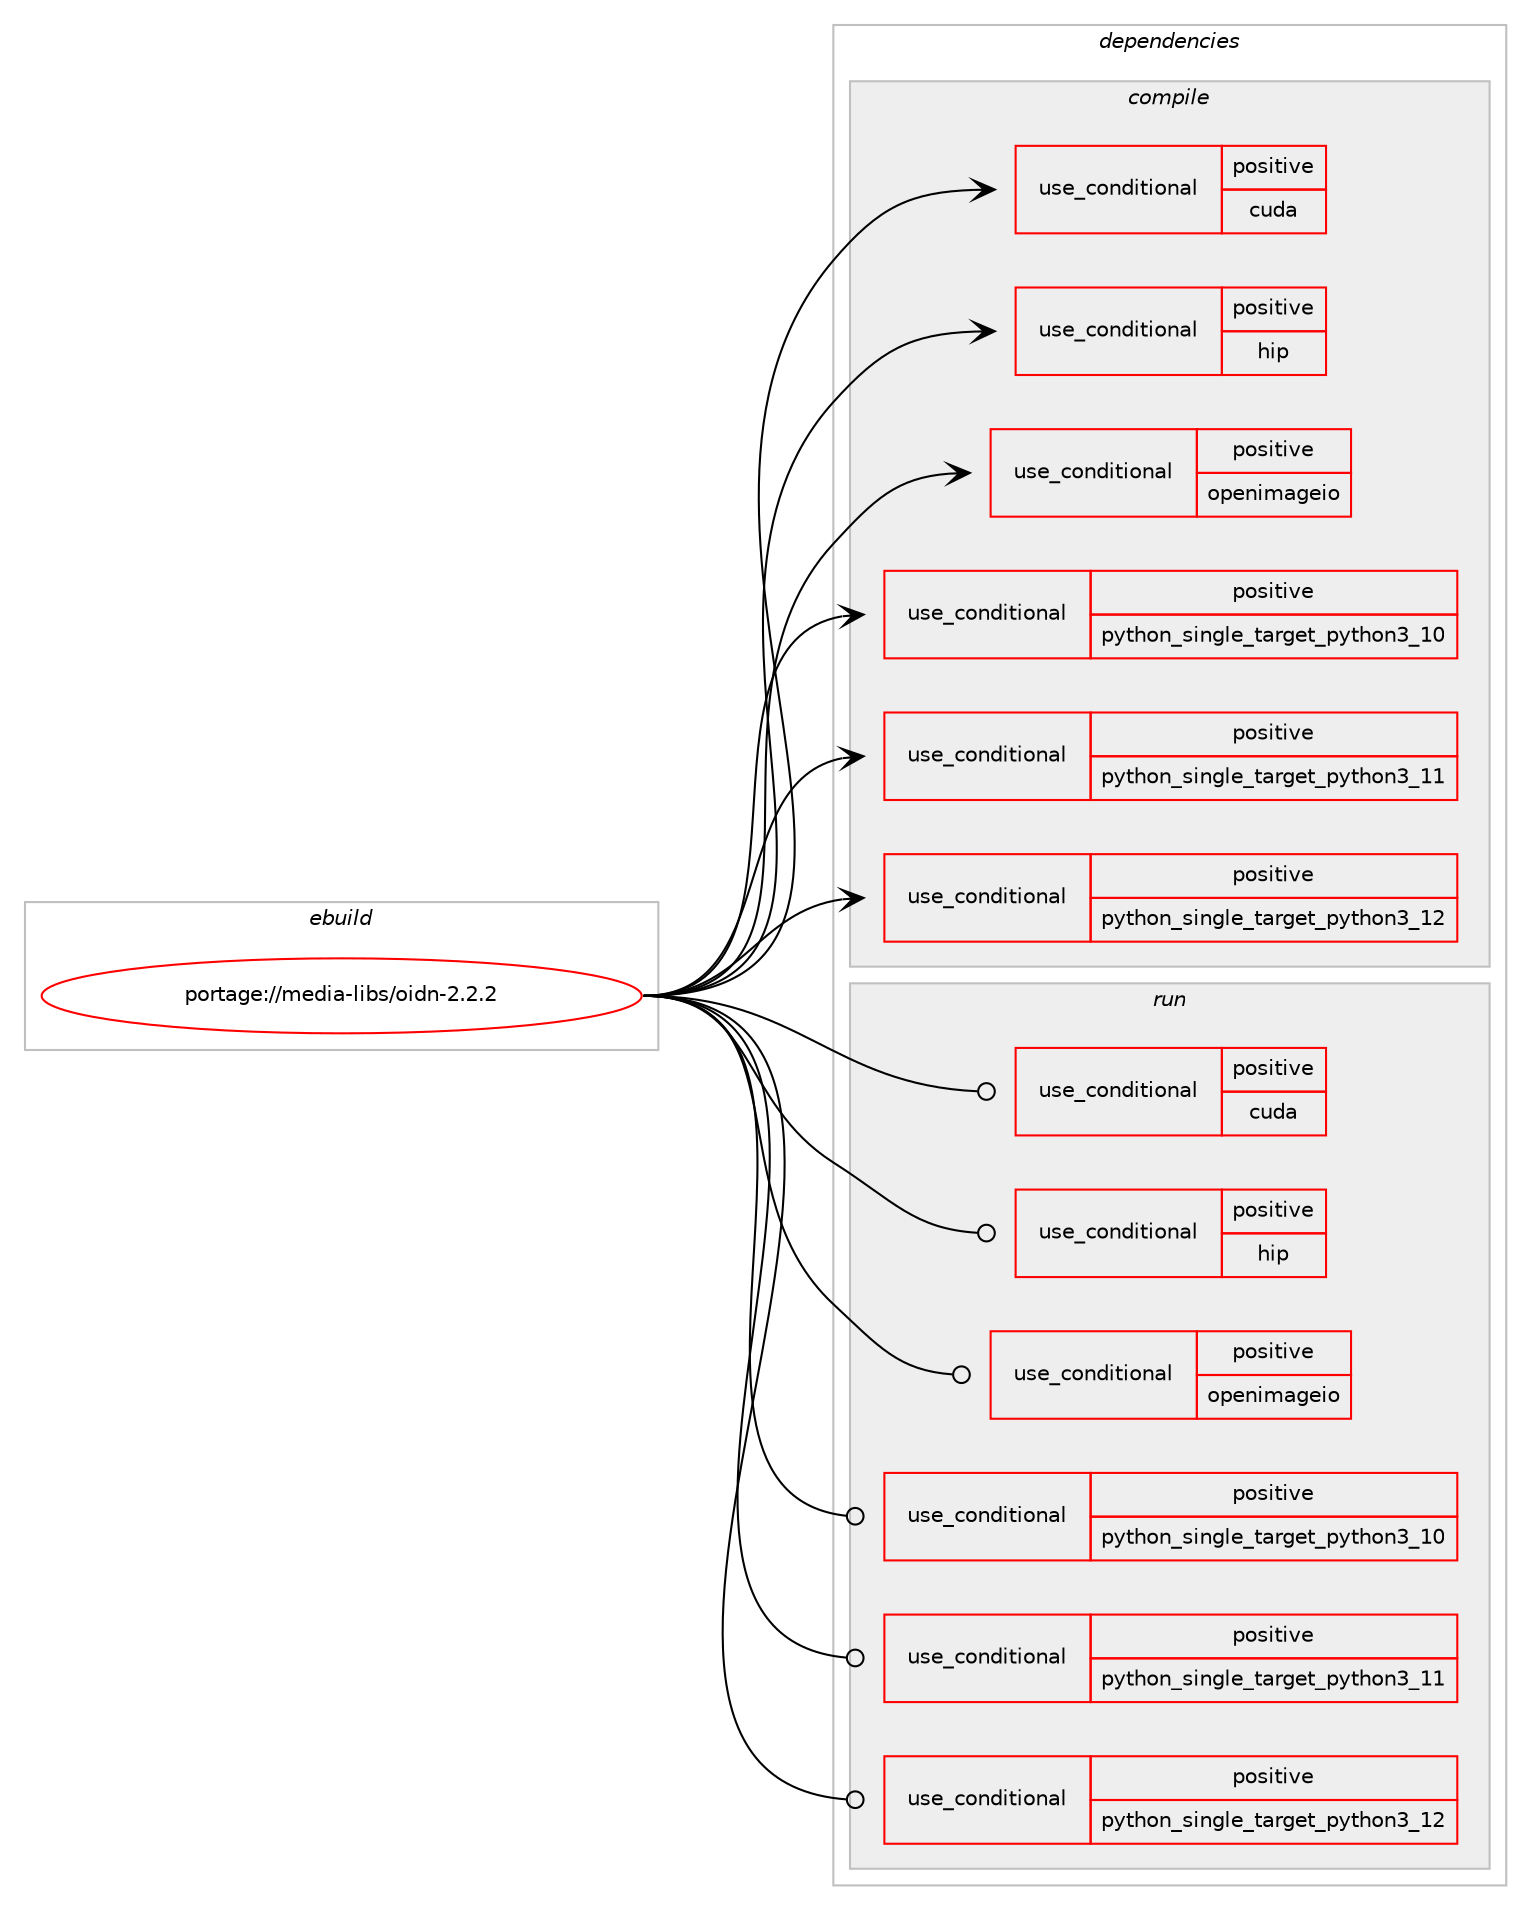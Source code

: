 digraph prolog {

# *************
# Graph options
# *************

newrank=true;
concentrate=true;
compound=true;
graph [rankdir=LR,fontname=Helvetica,fontsize=10,ranksep=1.5];#, ranksep=2.5, nodesep=0.2];
edge  [arrowhead=vee];
node  [fontname=Helvetica,fontsize=10];

# **********
# The ebuild
# **********

subgraph cluster_leftcol {
color=gray;
rank=same;
label=<<i>ebuild</i>>;
id [label="portage://media-libs/oidn-2.2.2", color=red, width=4, href="../media-libs/oidn-2.2.2.svg"];
}

# ****************
# The dependencies
# ****************

subgraph cluster_midcol {
color=gray;
label=<<i>dependencies</i>>;
subgraph cluster_compile {
fillcolor="#eeeeee";
style=filled;
label=<<i>compile</i>>;
subgraph cond75068 {
dependency157750 [label=<<TABLE BORDER="0" CELLBORDER="1" CELLSPACING="0" CELLPADDING="4"><TR><TD ROWSPAN="3" CELLPADDING="10">use_conditional</TD></TR><TR><TD>positive</TD></TR><TR><TD>cuda</TD></TR></TABLE>>, shape=none, color=red];
# *** BEGIN UNKNOWN DEPENDENCY TYPE (TODO) ***
# dependency157750 -> package_dependency(portage://media-libs/oidn-2.2.2,install,no,dev-util,nvidia-cuda-toolkit,none,[,,],[],[])
# *** END UNKNOWN DEPENDENCY TYPE (TODO) ***

}
id:e -> dependency157750:w [weight=20,style="solid",arrowhead="vee"];
subgraph cond75069 {
dependency157751 [label=<<TABLE BORDER="0" CELLBORDER="1" CELLSPACING="0" CELLPADDING="4"><TR><TD ROWSPAN="3" CELLPADDING="10">use_conditional</TD></TR><TR><TD>positive</TD></TR><TR><TD>hip</TD></TR></TABLE>>, shape=none, color=red];
# *** BEGIN UNKNOWN DEPENDENCY TYPE (TODO) ***
# dependency157751 -> package_dependency(portage://media-libs/oidn-2.2.2,install,no,dev-util,hip,none,[,,],[],[])
# *** END UNKNOWN DEPENDENCY TYPE (TODO) ***

}
id:e -> dependency157751:w [weight=20,style="solid",arrowhead="vee"];
subgraph cond75070 {
dependency157752 [label=<<TABLE BORDER="0" CELLBORDER="1" CELLSPACING="0" CELLPADDING="4"><TR><TD ROWSPAN="3" CELLPADDING="10">use_conditional</TD></TR><TR><TD>positive</TD></TR><TR><TD>openimageio</TD></TR></TABLE>>, shape=none, color=red];
# *** BEGIN UNKNOWN DEPENDENCY TYPE (TODO) ***
# dependency157752 -> package_dependency(portage://media-libs/oidn-2.2.2,install,no,media-libs,openimageio,none,[,,],any_same_slot,[])
# *** END UNKNOWN DEPENDENCY TYPE (TODO) ***

}
id:e -> dependency157752:w [weight=20,style="solid",arrowhead="vee"];
subgraph cond75071 {
dependency157753 [label=<<TABLE BORDER="0" CELLBORDER="1" CELLSPACING="0" CELLPADDING="4"><TR><TD ROWSPAN="3" CELLPADDING="10">use_conditional</TD></TR><TR><TD>positive</TD></TR><TR><TD>python_single_target_python3_10</TD></TR></TABLE>>, shape=none, color=red];
# *** BEGIN UNKNOWN DEPENDENCY TYPE (TODO) ***
# dependency157753 -> package_dependency(portage://media-libs/oidn-2.2.2,install,no,dev-lang,python,none,[,,],[slot(3.10)],[])
# *** END UNKNOWN DEPENDENCY TYPE (TODO) ***

}
id:e -> dependency157753:w [weight=20,style="solid",arrowhead="vee"];
subgraph cond75072 {
dependency157754 [label=<<TABLE BORDER="0" CELLBORDER="1" CELLSPACING="0" CELLPADDING="4"><TR><TD ROWSPAN="3" CELLPADDING="10">use_conditional</TD></TR><TR><TD>positive</TD></TR><TR><TD>python_single_target_python3_11</TD></TR></TABLE>>, shape=none, color=red];
# *** BEGIN UNKNOWN DEPENDENCY TYPE (TODO) ***
# dependency157754 -> package_dependency(portage://media-libs/oidn-2.2.2,install,no,dev-lang,python,none,[,,],[slot(3.11)],[])
# *** END UNKNOWN DEPENDENCY TYPE (TODO) ***

}
id:e -> dependency157754:w [weight=20,style="solid",arrowhead="vee"];
subgraph cond75073 {
dependency157755 [label=<<TABLE BORDER="0" CELLBORDER="1" CELLSPACING="0" CELLPADDING="4"><TR><TD ROWSPAN="3" CELLPADDING="10">use_conditional</TD></TR><TR><TD>positive</TD></TR><TR><TD>python_single_target_python3_12</TD></TR></TABLE>>, shape=none, color=red];
# *** BEGIN UNKNOWN DEPENDENCY TYPE (TODO) ***
# dependency157755 -> package_dependency(portage://media-libs/oidn-2.2.2,install,no,dev-lang,python,none,[,,],[slot(3.12)],[])
# *** END UNKNOWN DEPENDENCY TYPE (TODO) ***

}
id:e -> dependency157755:w [weight=20,style="solid",arrowhead="vee"];
# *** BEGIN UNKNOWN DEPENDENCY TYPE (TODO) ***
# id -> package_dependency(portage://media-libs/oidn-2.2.2,install,no,dev-cpp,tbb,none,[,,],any_same_slot,[])
# *** END UNKNOWN DEPENDENCY TYPE (TODO) ***

# *** BEGIN UNKNOWN DEPENDENCY TYPE (TODO) ***
# id -> package_dependency(portage://media-libs/oidn-2.2.2,install,no,dev-lang,ispc,none,[,,],[],[])
# *** END UNKNOWN DEPENDENCY TYPE (TODO) ***

}
subgraph cluster_compileandrun {
fillcolor="#eeeeee";
style=filled;
label=<<i>compile and run</i>>;
}
subgraph cluster_run {
fillcolor="#eeeeee";
style=filled;
label=<<i>run</i>>;
subgraph cond75074 {
dependency157756 [label=<<TABLE BORDER="0" CELLBORDER="1" CELLSPACING="0" CELLPADDING="4"><TR><TD ROWSPAN="3" CELLPADDING="10">use_conditional</TD></TR><TR><TD>positive</TD></TR><TR><TD>cuda</TD></TR></TABLE>>, shape=none, color=red];
# *** BEGIN UNKNOWN DEPENDENCY TYPE (TODO) ***
# dependency157756 -> package_dependency(portage://media-libs/oidn-2.2.2,run,no,dev-util,nvidia-cuda-toolkit,none,[,,],[],[])
# *** END UNKNOWN DEPENDENCY TYPE (TODO) ***

}
id:e -> dependency157756:w [weight=20,style="solid",arrowhead="odot"];
subgraph cond75075 {
dependency157757 [label=<<TABLE BORDER="0" CELLBORDER="1" CELLSPACING="0" CELLPADDING="4"><TR><TD ROWSPAN="3" CELLPADDING="10">use_conditional</TD></TR><TR><TD>positive</TD></TR><TR><TD>hip</TD></TR></TABLE>>, shape=none, color=red];
# *** BEGIN UNKNOWN DEPENDENCY TYPE (TODO) ***
# dependency157757 -> package_dependency(portage://media-libs/oidn-2.2.2,run,no,dev-util,hip,none,[,,],[],[])
# *** END UNKNOWN DEPENDENCY TYPE (TODO) ***

}
id:e -> dependency157757:w [weight=20,style="solid",arrowhead="odot"];
subgraph cond75076 {
dependency157758 [label=<<TABLE BORDER="0" CELLBORDER="1" CELLSPACING="0" CELLPADDING="4"><TR><TD ROWSPAN="3" CELLPADDING="10">use_conditional</TD></TR><TR><TD>positive</TD></TR><TR><TD>openimageio</TD></TR></TABLE>>, shape=none, color=red];
# *** BEGIN UNKNOWN DEPENDENCY TYPE (TODO) ***
# dependency157758 -> package_dependency(portage://media-libs/oidn-2.2.2,run,no,media-libs,openimageio,none,[,,],any_same_slot,[])
# *** END UNKNOWN DEPENDENCY TYPE (TODO) ***

}
id:e -> dependency157758:w [weight=20,style="solid",arrowhead="odot"];
subgraph cond75077 {
dependency157759 [label=<<TABLE BORDER="0" CELLBORDER="1" CELLSPACING="0" CELLPADDING="4"><TR><TD ROWSPAN="3" CELLPADDING="10">use_conditional</TD></TR><TR><TD>positive</TD></TR><TR><TD>python_single_target_python3_10</TD></TR></TABLE>>, shape=none, color=red];
# *** BEGIN UNKNOWN DEPENDENCY TYPE (TODO) ***
# dependency157759 -> package_dependency(portage://media-libs/oidn-2.2.2,run,no,dev-lang,python,none,[,,],[slot(3.10)],[])
# *** END UNKNOWN DEPENDENCY TYPE (TODO) ***

}
id:e -> dependency157759:w [weight=20,style="solid",arrowhead="odot"];
subgraph cond75078 {
dependency157760 [label=<<TABLE BORDER="0" CELLBORDER="1" CELLSPACING="0" CELLPADDING="4"><TR><TD ROWSPAN="3" CELLPADDING="10">use_conditional</TD></TR><TR><TD>positive</TD></TR><TR><TD>python_single_target_python3_11</TD></TR></TABLE>>, shape=none, color=red];
# *** BEGIN UNKNOWN DEPENDENCY TYPE (TODO) ***
# dependency157760 -> package_dependency(portage://media-libs/oidn-2.2.2,run,no,dev-lang,python,none,[,,],[slot(3.11)],[])
# *** END UNKNOWN DEPENDENCY TYPE (TODO) ***

}
id:e -> dependency157760:w [weight=20,style="solid",arrowhead="odot"];
subgraph cond75079 {
dependency157761 [label=<<TABLE BORDER="0" CELLBORDER="1" CELLSPACING="0" CELLPADDING="4"><TR><TD ROWSPAN="3" CELLPADDING="10">use_conditional</TD></TR><TR><TD>positive</TD></TR><TR><TD>python_single_target_python3_12</TD></TR></TABLE>>, shape=none, color=red];
# *** BEGIN UNKNOWN DEPENDENCY TYPE (TODO) ***
# dependency157761 -> package_dependency(portage://media-libs/oidn-2.2.2,run,no,dev-lang,python,none,[,,],[slot(3.12)],[])
# *** END UNKNOWN DEPENDENCY TYPE (TODO) ***

}
id:e -> dependency157761:w [weight=20,style="solid",arrowhead="odot"];
# *** BEGIN UNKNOWN DEPENDENCY TYPE (TODO) ***
# id -> package_dependency(portage://media-libs/oidn-2.2.2,run,no,dev-cpp,tbb,none,[,,],any_same_slot,[])
# *** END UNKNOWN DEPENDENCY TYPE (TODO) ***

# *** BEGIN UNKNOWN DEPENDENCY TYPE (TODO) ***
# id -> package_dependency(portage://media-libs/oidn-2.2.2,run,no,dev-lang,ispc,none,[,,],[],[])
# *** END UNKNOWN DEPENDENCY TYPE (TODO) ***

}
}

# **************
# The candidates
# **************

subgraph cluster_choices {
rank=same;
color=gray;
label=<<i>candidates</i>>;

}

}
